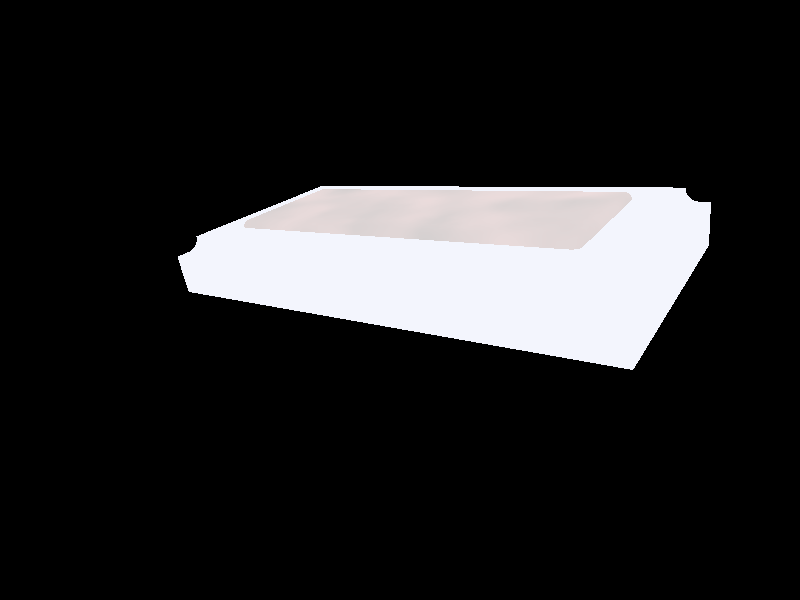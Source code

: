 #include "colors.inc"    
#include "shapes.inc"    
#include "textures.inc"  
#include "stones.inc"


light_source {<-31, 11, -90> color Gray90}
light_source {< 31, 12, -20> color White}


/*
 * This is the base plate
 * from 0,0,0 to BASE_X,Y,Z
 * sizing done in place to prevent warping divots
 */
#declare Base_Divot = 0.15 ;
#declare Base_X     = 4    ;
#declare Base_Y     = .5   ;
#declare Base_Z     = 2    ;

#declare Base = difference
   {
   box   {<0, -Base_Y, 0> <Base_X, 0, Base_Z>}
   cylinder {<-.001,  0, 0     > <Base_X+.001, 0, 0          > Base_Divot}
   cylinder {<-.001,  0, Base_Z> <Base_X+.001, 0, Base_Z     > Base_Divot}
   cylinder {<0,      0, -.001>  <0,           0, Base_Z+.001> Base_Divot}
   cylinder {<Base_X, 0, -.001>  <Base_X,      0, Base_Z+.001> Base_Divot}

   translate <0, Base_Y, 0>
// texture {Blood_Marble}
//   texture {Math}
   texture {Silver_Texture}
   }


/*
 *
 *
 *
 *
 */
#declare Top_Divot2  = 0.06;
#declare Top_XOffset = 0.5 ;
#declare Top_ZOffset = 0.5 ;


#declare Top_X       = Base_X - Top_XOffset * 2;
#declare Top_Y       = Base_Y                  ;
#declare Top_Z       = Base_Z - Top_ZOffset * 2;
#declare Top = union
   {
   box {<0, 0, 0> <Top_X, Top_Divot2, 1>}

   cylinder {<0,     0, 0    > <Top_X, 0, 0    > Top_Divot2}
   cylinder {<0,     0, Top_Z> <Top_X, 0, Top_Z> Top_Divot2}
   cylinder {<0,     0, 0    > <0,     0, Top_Z> Top_Divot2}
   cylinder {<Top_X, 0, 0    > <Top_X, 0, Top_Z> Top_Divot2}

   sphere {<0,     0, 0    > Top_Divot2}
   sphere {<Top_X, 0, 0    > Top_Divot2}
   sphere {<0,     0, Top_Z> Top_Divot2}
   sphere {<Top_X, 0, Top_Z> Top_Divot2}

   translate <Top_XOffset, Top_Y, Top_ZOffset>
//   texture {Silver_Texture}
//   texture {Blood_Marble}
   texture {PinkAlabaster}
   }


#declare Stand = union
   {
   object {Base}
   object {Top}
   }


object
   {
   Stand
//   Inset
   rotate <-15, 25, 0>
   }


camera
   {
   location  <3, 1, -5>
   look_at   <2, 0, 0>
   }
